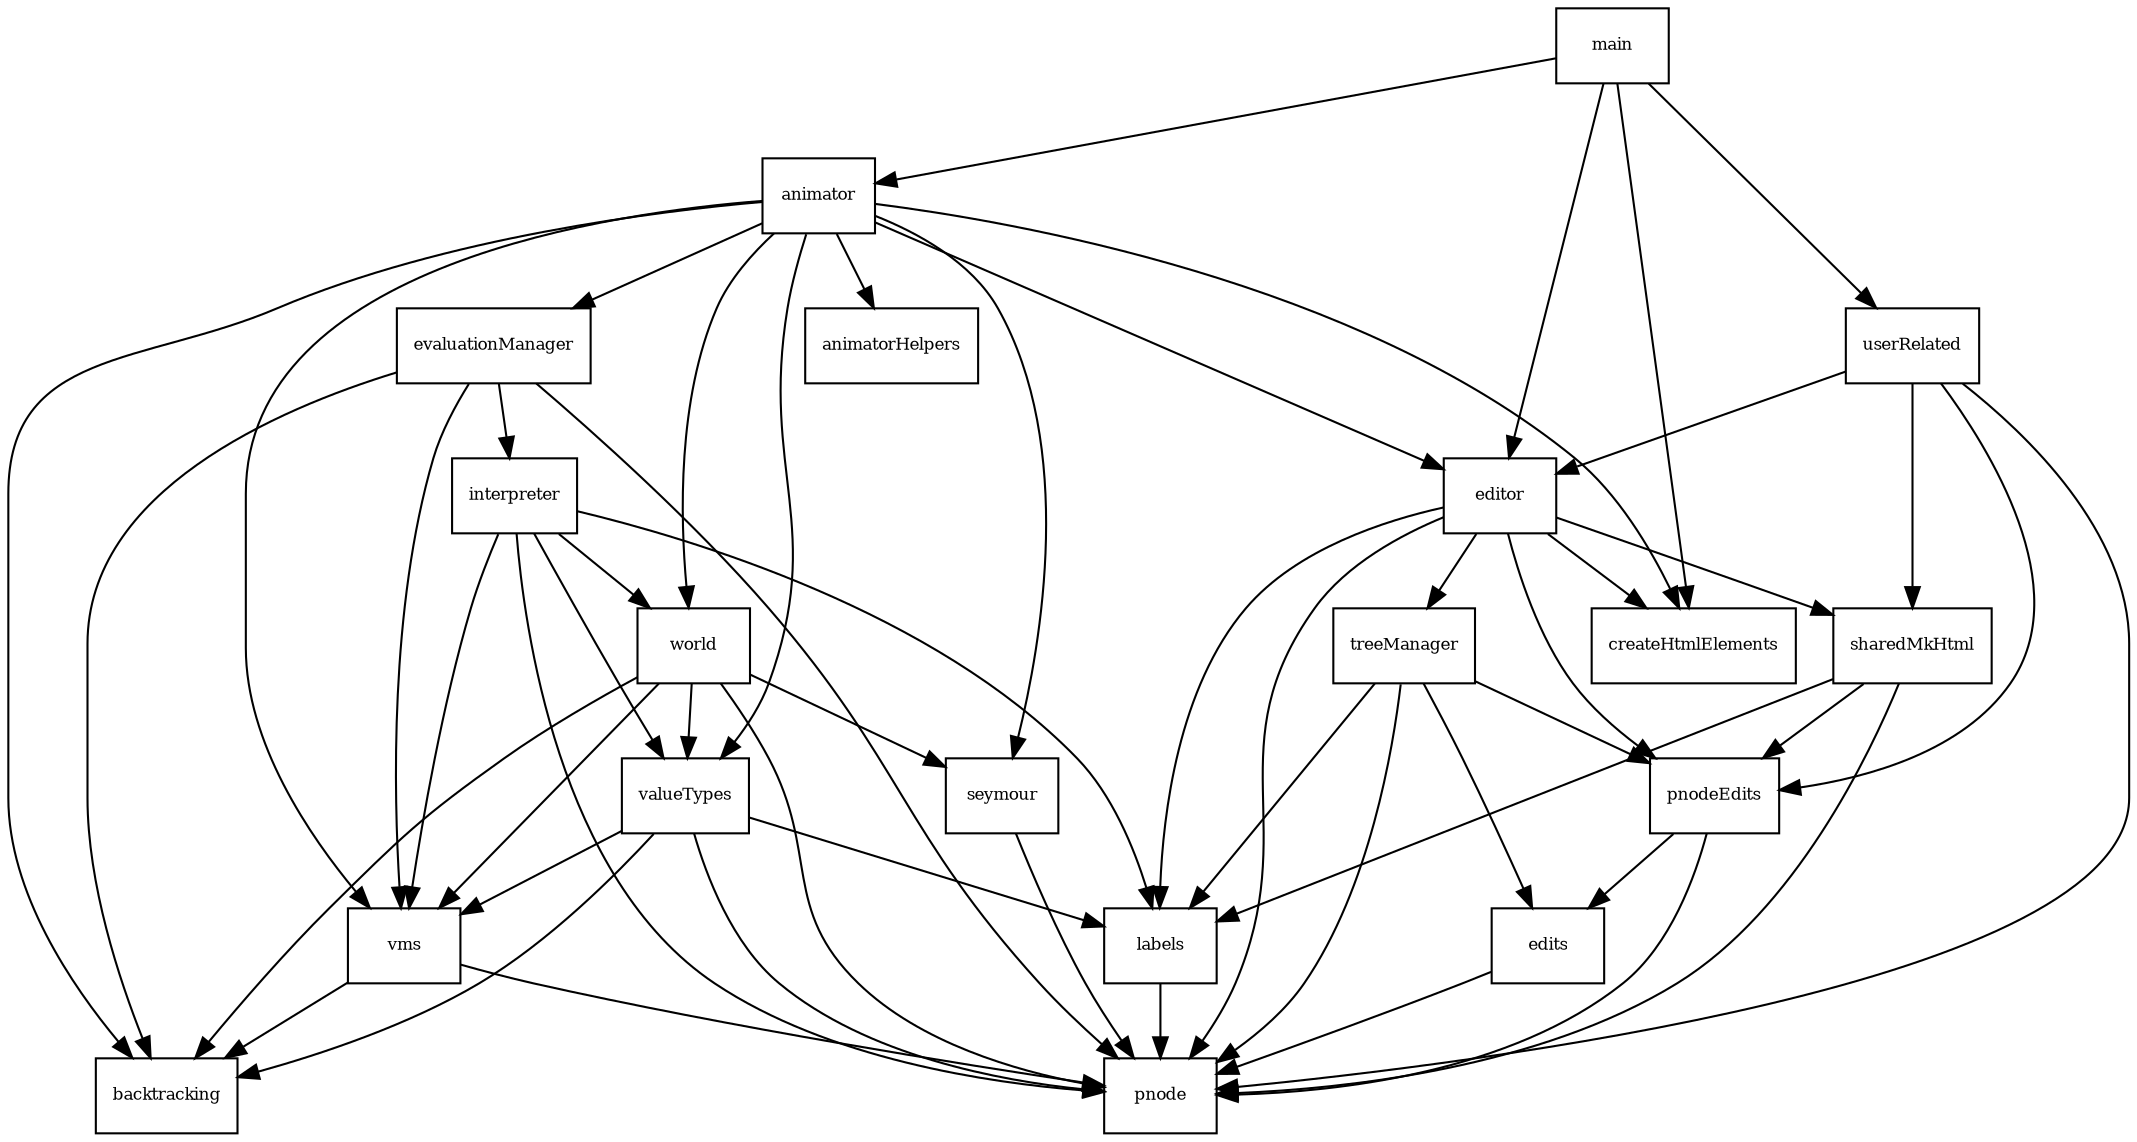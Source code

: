 digraph Depends {

   gsize="8,6"; ratio=fill;
   node[fontsize=8, shape=rectangle];


   animator -> animatorHelpers ;
   animator -> backtracking ;
   animator -> createHtmlElements ;
   animator -> editor ;
   animator -> evaluationManager ;
   animator -> seymour ;
   animator -> valueTypes ;
   animator -> vms ;
   animator -> world ;

   editor -> createHtmlElements ;
   editor -> labels ;
   editor -> pnode ;
   editor -> pnodeEdits ;
   editor -> sharedMkHtml ;
   editor -> treeManager ;

   edits -> pnode ;

   evaluationManager -> backtracking ;
   evaluationManager -> interpreter ;
   evaluationManager -> pnode ;
   evaluationManager -> vms ;

   interpreter -> labels ;
   interpreter -> pnode ;
   interpreter -> valueTypes ;
   interpreter -> vms ;
   interpreter -> world ;

   labels -> pnode ;

   main -> createHtmlElements ;
   main -> animator ;
   main -> editor ;
   main -> userRelated ;

   pnodeEdits -> edits ;
   pnodeEdits -> pnode ;

   seymour -> pnode ;

   sharedMkHtml -> labels ;
   sharedMkHtml -> pnode ;
   sharedMkHtml -> pnodeEdits ;

   treeManager -> edits ;
   treeManager -> labels ;
   treeManager -> pnode ;
   treeManager -> pnodeEdits ;

   userRelated -> editor ;
   userRelated -> pnodeEdits ;
   userRelated -> pnode ;
   userRelated -> sharedMkHtml ;
   
   valueTypes -> backtracking ;
   valueTypes -> labels ;
   valueTypes -> pnode ;
   valueTypes -> vms ;

   vms -> backtracking
   vms -> pnode ;

   world -> backtracking ;
   world -> pnode ;
   world -> seymour ;
   world -> valueTypes ;
   world -> vms ;
}
